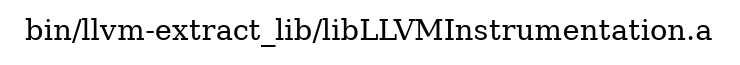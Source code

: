 digraph "bin/llvm-extract_lib/libLLVMInstrumentation.a" {
	label="bin/llvm-extract_lib/libLLVMInstrumentation.a";
	rankdir=LR;

}
